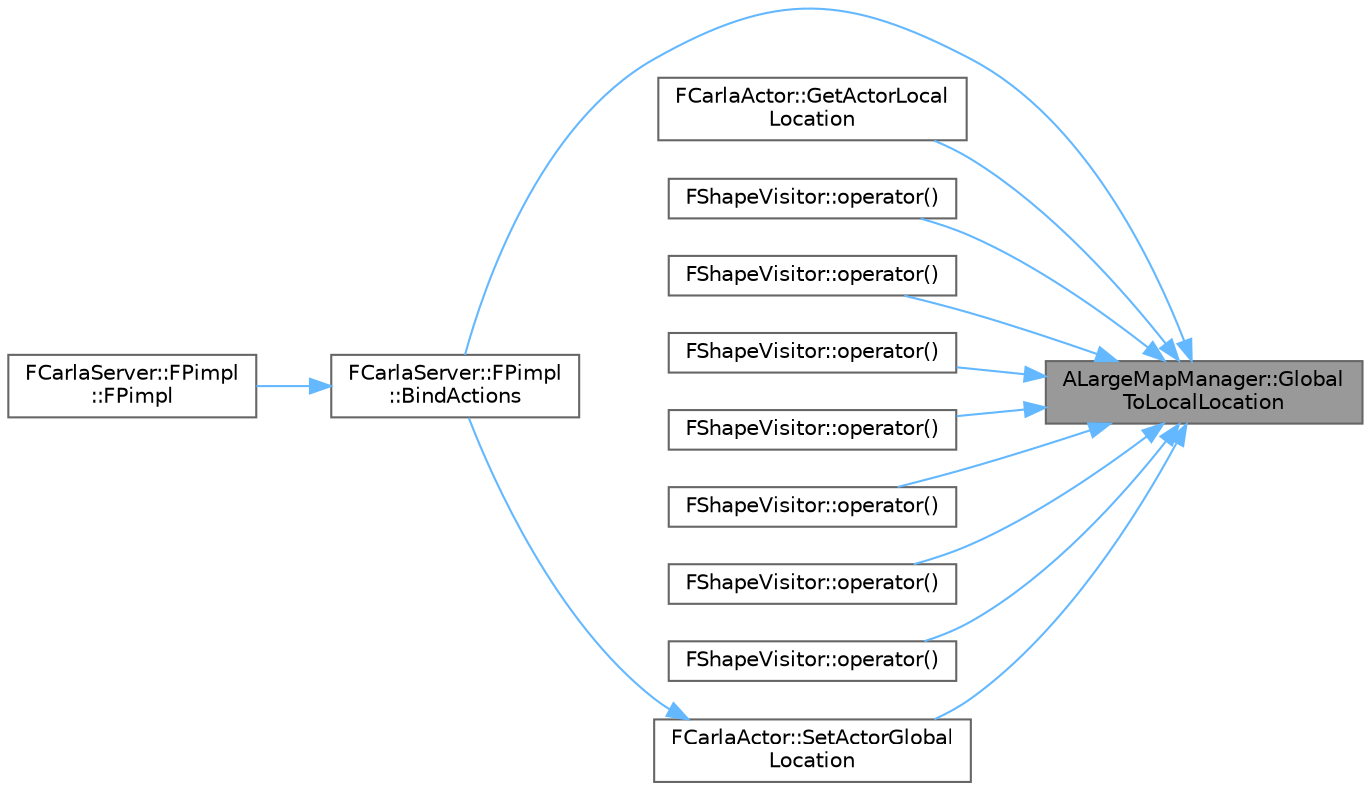 digraph "ALargeMapManager::GlobalToLocalLocation"
{
 // INTERACTIVE_SVG=YES
 // LATEX_PDF_SIZE
  bgcolor="transparent";
  edge [fontname=Helvetica,fontsize=10,labelfontname=Helvetica,labelfontsize=10];
  node [fontname=Helvetica,fontsize=10,shape=box,height=0.2,width=0.4];
  rankdir="RL";
  Node1 [id="Node000001",label="ALargeMapManager::Global\lToLocalLocation",height=0.2,width=0.4,color="gray40", fillcolor="grey60", style="filled", fontcolor="black",tooltip=" "];
  Node1 -> Node2 [id="edge1_Node000001_Node000002",dir="back",color="steelblue1",style="solid",tooltip=" "];
  Node2 [id="Node000002",label="FCarlaServer::FPimpl\l::BindActions",height=0.2,width=0.4,color="grey40", fillcolor="white", style="filled",URL="$d7/d97/classFCarlaServer_1_1FPimpl.html#a675a6b572112a21e8bc011dddfd0de86",tooltip=" "];
  Node2 -> Node3 [id="edge2_Node000002_Node000003",dir="back",color="steelblue1",style="solid",tooltip=" "];
  Node3 [id="Node000003",label="FCarlaServer::FPimpl\l::FPimpl",height=0.2,width=0.4,color="grey40", fillcolor="white", style="filled",URL="$d7/d97/classFCarlaServer_1_1FPimpl.html#ab9ff29fc81bd2f9a14677941c7f7b62d",tooltip=" "];
  Node1 -> Node4 [id="edge3_Node000001_Node000004",dir="back",color="steelblue1",style="solid",tooltip=" "];
  Node4 [id="Node000004",label="FCarlaActor::GetActorLocal\lLocation",height=0.2,width=0.4,color="grey40", fillcolor="white", style="filled",URL="$dc/dde/classFCarlaActor.html#a31ea6384b6d51d5aeb40dd46d1b87632",tooltip=" "];
  Node1 -> Node5 [id="edge4_Node000001_Node000005",dir="back",color="steelblue1",style="solid",tooltip=" "];
  Node5 [id="Node000005",label="FShapeVisitor::operator()",height=0.2,width=0.4,color="grey40", fillcolor="white", style="filled",URL="$dd/d3c/structFShapeVisitor.html#ab1ef3a957dae189531fd6fc27478c8ed",tooltip=" "];
  Node1 -> Node6 [id="edge5_Node000001_Node000006",dir="back",color="steelblue1",style="solid",tooltip=" "];
  Node6 [id="Node000006",label="FShapeVisitor::operator()",height=0.2,width=0.4,color="grey40", fillcolor="white", style="filled",URL="$dd/d3c/structFShapeVisitor.html#a2c0757fc34a9e5e7432cc28e769ee297",tooltip=" "];
  Node1 -> Node7 [id="edge6_Node000001_Node000007",dir="back",color="steelblue1",style="solid",tooltip=" "];
  Node7 [id="Node000007",label="FShapeVisitor::operator()",height=0.2,width=0.4,color="grey40", fillcolor="white", style="filled",URL="$dd/d3c/structFShapeVisitor.html#a775bf049cb0741c32f0d5311d59f827e",tooltip=" "];
  Node1 -> Node8 [id="edge7_Node000001_Node000008",dir="back",color="steelblue1",style="solid",tooltip=" "];
  Node8 [id="Node000008",label="FShapeVisitor::operator()",height=0.2,width=0.4,color="grey40", fillcolor="white", style="filled",URL="$dd/d3c/structFShapeVisitor.html#a4936c36f3d8fb23ddb604dacd888637d",tooltip=" "];
  Node1 -> Node9 [id="edge8_Node000001_Node000009",dir="back",color="steelblue1",style="solid",tooltip=" "];
  Node9 [id="Node000009",label="FShapeVisitor::operator()",height=0.2,width=0.4,color="grey40", fillcolor="white", style="filled",URL="$dd/d3c/structFShapeVisitor.html#a74199d0fac1a5dd2b07b7627eeb51b6f",tooltip=" "];
  Node1 -> Node10 [id="edge9_Node000001_Node000010",dir="back",color="steelblue1",style="solid",tooltip=" "];
  Node10 [id="Node000010",label="FShapeVisitor::operator()",height=0.2,width=0.4,color="grey40", fillcolor="white", style="filled",URL="$dd/d3c/structFShapeVisitor.html#aca33cd5634e8447e4a194e068bc1b3d9",tooltip=" "];
  Node1 -> Node11 [id="edge10_Node000001_Node000011",dir="back",color="steelblue1",style="solid",tooltip=" "];
  Node11 [id="Node000011",label="FShapeVisitor::operator()",height=0.2,width=0.4,color="grey40", fillcolor="white", style="filled",URL="$dd/d3c/structFShapeVisitor.html#ac73f24498473b23e52f00f82e4506723",tooltip=" "];
  Node1 -> Node12 [id="edge11_Node000001_Node000012",dir="back",color="steelblue1",style="solid",tooltip=" "];
  Node12 [id="Node000012",label="FCarlaActor::SetActorGlobal\lLocation",height=0.2,width=0.4,color="grey40", fillcolor="white", style="filled",URL="$dc/dde/classFCarlaActor.html#a90dbf3af126409f9dee3bfca219f4c1d",tooltip=" "];
  Node12 -> Node2 [id="edge12_Node000012_Node000002",dir="back",color="steelblue1",style="solid",tooltip=" "];
}
